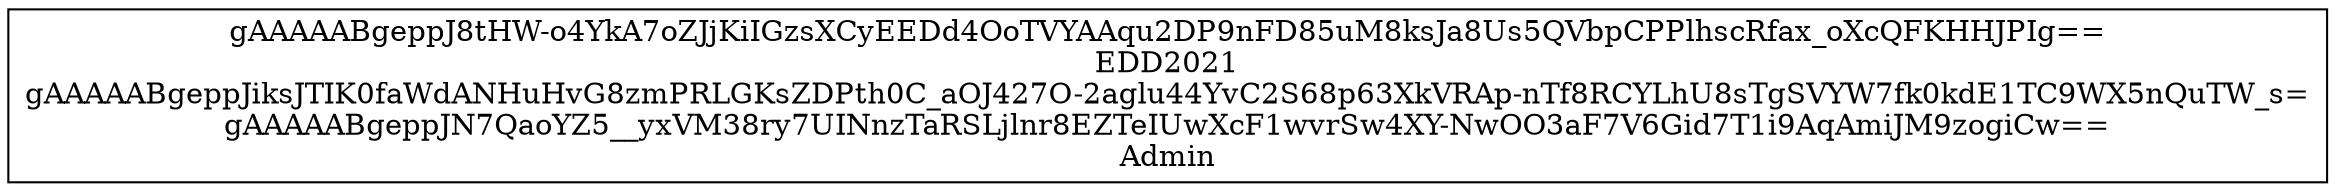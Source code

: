 digraph grafo { 
	node[shape="record"]
nodo1234567890101[label = "gAAAAABgeppJ8tHW-o4YkA7oZJjKiIGzsXCyEEDd4OoTVYAAqu2DP9nFD85uM8ksJa8Us5QVbpCPPlhscRfax_oXcQFKHHJPIg==\nEDD2021\ngAAAAABgeppJiksJTIK0faWdANHuHvG8zmPRLGKsZDPth0C_aOJ427O-2aglu44YvC2S68p63XkVRAp-nTf8RCYLhU8sTgSVYW7fk0kdE1TC9WX5nQuTW_s=\ngAAAAABgeppJN7QaoYZ5__yxVM38ry7UINnzTaRSLjlnr8EZTeIUwXcF1wvrSw4XY-NwOO3aF7V6Gid7T1i9AqAmiJM9zogiCw==\nAdmin"];

}